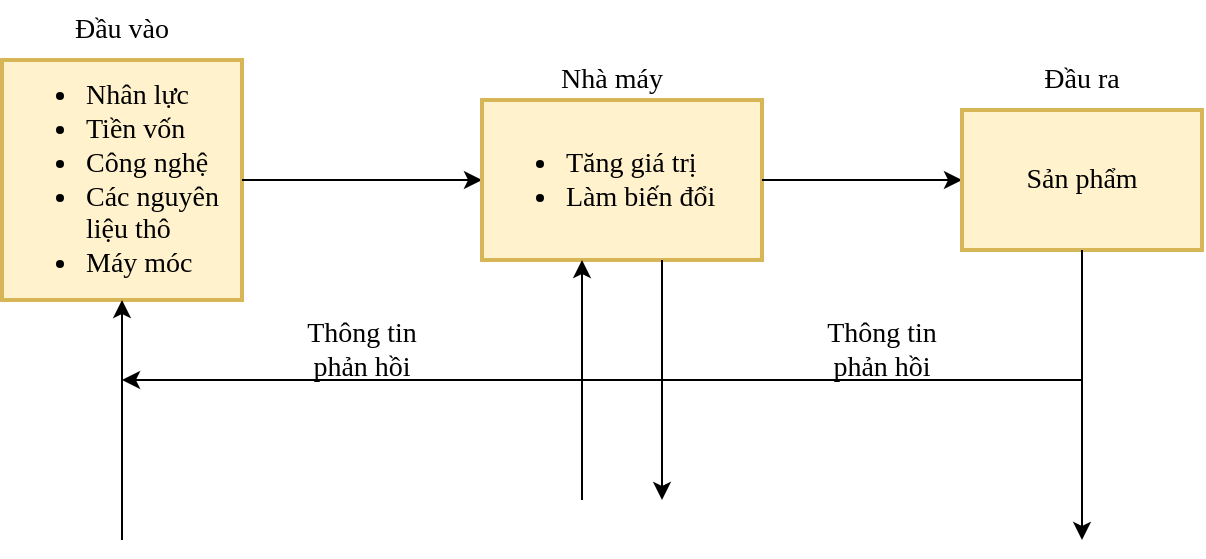 <mxfile version="20.0.3" type="github">
  <diagram id="LJtG3_uz7vFwBDsQ1qul" name="Page-1">
    <mxGraphModel dx="1038" dy="547" grid="1" gridSize="10" guides="1" tooltips="1" connect="1" arrows="1" fold="1" page="1" pageScale="1" pageWidth="850" pageHeight="1100" math="0" shadow="0">
      <root>
        <mxCell id="0" />
        <mxCell id="1" parent="0" />
        <mxCell id="OihswTtFe-DRJOq5vddI-1" value="&lt;ul style=&quot;font-size: 14px;&quot;&gt;&lt;li style=&quot;font-size: 14px;&quot;&gt;Nhân lực&lt;/li&gt;&lt;li style=&quot;font-size: 14px;&quot;&gt;Tiền vốn&lt;/li&gt;&lt;li style=&quot;font-size: 14px;&quot;&gt;Công nghệ&lt;/li&gt;&lt;li style=&quot;font-size: 14px;&quot;&gt;Các nguyên liệu thô&lt;/li&gt;&lt;li style=&quot;font-size: 14px;&quot;&gt;Máy móc&lt;/li&gt;&lt;/ul&gt;" style="text;html=1;strokeColor=#d6b656;fillColor=#fff2cc;align=left;verticalAlign=middle;whiteSpace=wrap;rounded=0;strokeWidth=2;fontSize=14;fontFamily=Times New Roman;" vertex="1" parent="1">
          <mxGeometry x="80" y="80" width="120" height="120" as="geometry" />
        </mxCell>
        <mxCell id="OihswTtFe-DRJOq5vddI-3" value="" style="endArrow=classic;html=1;rounded=0;exitX=1;exitY=0.5;exitDx=0;exitDy=0;entryX=0;entryY=0.5;entryDx=0;entryDy=0;" edge="1" parent="1" source="OihswTtFe-DRJOq5vddI-1">
          <mxGeometry width="50" height="50" relative="1" as="geometry">
            <mxPoint x="400" y="130" as="sourcePoint" />
            <mxPoint x="320" y="140" as="targetPoint" />
          </mxGeometry>
        </mxCell>
        <mxCell id="OihswTtFe-DRJOq5vddI-5" value="&lt;ul style=&quot;font-size: 14px;&quot;&gt;&lt;li style=&quot;font-size: 14px;&quot;&gt;Tăng giá trị&lt;/li&gt;&lt;li style=&quot;font-size: 14px;&quot;&gt;Làm biến đổi&lt;/li&gt;&lt;/ul&gt;" style="text;html=1;align=left;verticalAlign=middle;resizable=0;points=[];autosize=1;strokeColor=#d6b656;fillColor=#fff2cc;strokeWidth=2;fontSize=14;fontFamily=Times New Roman;" vertex="1" parent="1">
          <mxGeometry x="320" y="100" width="140" height="80" as="geometry" />
        </mxCell>
        <mxCell id="OihswTtFe-DRJOq5vddI-6" value="Nhà máy" style="text;html=1;strokeColor=none;fillColor=none;align=center;verticalAlign=middle;whiteSpace=wrap;rounded=0;fontSize=14;fontFamily=Times New Roman;" vertex="1" parent="1">
          <mxGeometry x="355" y="75" width="60" height="30" as="geometry" />
        </mxCell>
        <mxCell id="OihswTtFe-DRJOq5vddI-7" value="Đầu vào" style="text;html=1;strokeColor=none;fillColor=none;align=center;verticalAlign=middle;whiteSpace=wrap;rounded=0;fontSize=14;fontFamily=Times New Roman;" vertex="1" parent="1">
          <mxGeometry x="110" y="50" width="60" height="30" as="geometry" />
        </mxCell>
        <mxCell id="OihswTtFe-DRJOq5vddI-8" value="" style="endArrow=classic;html=1;rounded=0;exitX=1;exitY=0.5;exitDx=0;exitDy=0;exitPerimeter=0;entryX=0;entryY=0.5;entryDx=0;entryDy=0;" edge="1" parent="1" source="OihswTtFe-DRJOq5vddI-5" target="OihswTtFe-DRJOq5vddI-9">
          <mxGeometry width="50" height="50" relative="1" as="geometry">
            <mxPoint x="460" y="150" as="sourcePoint" />
            <mxPoint x="540" y="150" as="targetPoint" />
          </mxGeometry>
        </mxCell>
        <mxCell id="OihswTtFe-DRJOq5vddI-9" value="&lt;div style=&quot;font-size: 14px;&quot;&gt;Sản phẩm&lt;/div&gt;" style="text;html=1;strokeColor=#d6b656;fillColor=#fff2cc;align=center;verticalAlign=middle;whiteSpace=wrap;rounded=0;strokeWidth=2;fontSize=14;fontFamily=Times New Roman;" vertex="1" parent="1">
          <mxGeometry x="560" y="105" width="120" height="70" as="geometry" />
        </mxCell>
        <mxCell id="OihswTtFe-DRJOq5vddI-12" value="Đầu ra" style="text;html=1;strokeColor=none;fillColor=none;align=center;verticalAlign=middle;whiteSpace=wrap;rounded=0;fontSize=14;fontFamily=Times New Roman;" vertex="1" parent="1">
          <mxGeometry x="590" y="75" width="60" height="30" as="geometry" />
        </mxCell>
        <mxCell id="OihswTtFe-DRJOq5vddI-13" value="" style="endArrow=classic;html=1;rounded=0;fontFamily=Times New Roman;fontSize=14;exitX=0.5;exitY=1;exitDx=0;exitDy=0;" edge="1" parent="1" source="OihswTtFe-DRJOq5vddI-9">
          <mxGeometry width="50" height="50" relative="1" as="geometry">
            <mxPoint x="610" y="260" as="sourcePoint" />
            <mxPoint x="620" y="320" as="targetPoint" />
          </mxGeometry>
        </mxCell>
        <mxCell id="OihswTtFe-DRJOq5vddI-15" value="" style="endArrow=classic;html=1;rounded=0;fontFamily=Times New Roman;fontSize=14;entryX=0.5;entryY=1;entryDx=0;entryDy=0;" edge="1" parent="1" target="OihswTtFe-DRJOq5vddI-1">
          <mxGeometry width="50" height="50" relative="1" as="geometry">
            <mxPoint x="140" y="320" as="sourcePoint" />
            <mxPoint x="170" y="220" as="targetPoint" />
          </mxGeometry>
        </mxCell>
        <mxCell id="OihswTtFe-DRJOq5vddI-16" value="" style="endArrow=classic;html=1;rounded=0;fontFamily=Times New Roman;fontSize=14;" edge="1" parent="1">
          <mxGeometry width="50" height="50" relative="1" as="geometry">
            <mxPoint x="620" y="240" as="sourcePoint" />
            <mxPoint x="140" y="240" as="targetPoint" />
          </mxGeometry>
        </mxCell>
        <mxCell id="OihswTtFe-DRJOq5vddI-17" value="" style="endArrow=classic;html=1;rounded=0;fontFamily=Times New Roman;fontSize=14;entryX=0.5;entryY=1;entryDx=0;entryDy=0;" edge="1" parent="1">
          <mxGeometry width="50" height="50" relative="1" as="geometry">
            <mxPoint x="370" y="300" as="sourcePoint" />
            <mxPoint x="370" y="180" as="targetPoint" />
          </mxGeometry>
        </mxCell>
        <mxCell id="OihswTtFe-DRJOq5vddI-18" value="" style="endArrow=classic;html=1;rounded=0;fontFamily=Times New Roman;fontSize=14;entryX=0.5;entryY=1;entryDx=0;entryDy=0;" edge="1" parent="1">
          <mxGeometry width="50" height="50" relative="1" as="geometry">
            <mxPoint x="410" y="180" as="sourcePoint" />
            <mxPoint x="410" y="300" as="targetPoint" />
          </mxGeometry>
        </mxCell>
        <mxCell id="OihswTtFe-DRJOq5vddI-19" value="Thông tin phản hồi" style="text;html=1;strokeColor=none;fillColor=none;align=center;verticalAlign=middle;whiteSpace=wrap;rounded=0;fontFamily=Times New Roman;fontSize=14;" vertex="1" parent="1">
          <mxGeometry x="230" y="210" width="60" height="30" as="geometry" />
        </mxCell>
        <mxCell id="OihswTtFe-DRJOq5vddI-20" value="Thông tin phản hồi" style="text;html=1;strokeColor=none;fillColor=none;align=center;verticalAlign=middle;whiteSpace=wrap;rounded=0;fontFamily=Times New Roman;fontSize=14;" vertex="1" parent="1">
          <mxGeometry x="490" y="210" width="60" height="30" as="geometry" />
        </mxCell>
      </root>
    </mxGraphModel>
  </diagram>
</mxfile>
